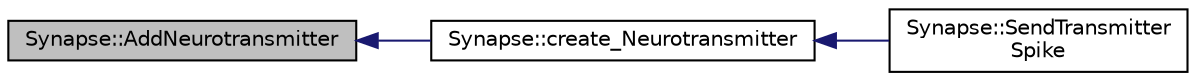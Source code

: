 digraph "Synapse::AddNeurotransmitter"
{
  edge [fontname="Helvetica",fontsize="10",labelfontname="Helvetica",labelfontsize="10"];
  node [fontname="Helvetica",fontsize="10",shape=record];
  rankdir="LR";
  Node1 [label="Synapse::AddNeurotransmitter",height=0.2,width=0.4,color="black", fillcolor="grey75", style="filled", fontcolor="black"];
  Node1 -> Node2 [dir="back",color="midnightblue",fontsize="10",style="solid",fontname="Helvetica"];
  Node2 [label="Synapse::create_Neurotransmitter",height=0.2,width=0.4,color="black", fillcolor="white", style="filled",URL="$class_synapse.html#a9932c381baebf810dd2f7ad3175e475f"];
  Node2 -> Node3 [dir="back",color="midnightblue",fontsize="10",style="solid",fontname="Helvetica"];
  Node3 [label="Synapse::SendTransmitter\lSpike",height=0.2,width=0.4,color="black", fillcolor="white", style="filled",URL="$class_synapse.html#aeb468681620e24eaa7388f63f596402b"];
}

